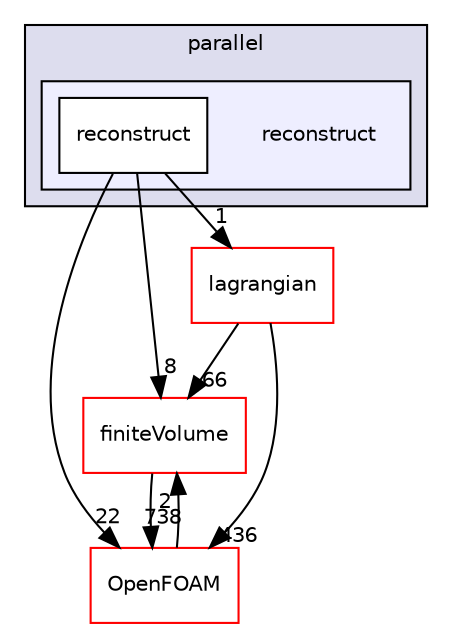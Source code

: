 digraph "src/parallel/reconstruct" {
  bgcolor=transparent;
  compound=true
  node [ fontsize="10", fontname="Helvetica"];
  edge [ labelfontsize="10", labelfontname="Helvetica"];
  subgraph clusterdir_72b2b5518d1565784443265ec6729f79 {
    graph [ bgcolor="#ddddee", pencolor="black", label="parallel" fontname="Helvetica", fontsize="10", URL="dir_72b2b5518d1565784443265ec6729f79.html"]
  subgraph clusterdir_521ea32879fff4cdc7c502a515533bf9 {
    graph [ bgcolor="#eeeeff", pencolor="black", label="" URL="dir_521ea32879fff4cdc7c502a515533bf9.html"];
    dir_521ea32879fff4cdc7c502a515533bf9 [shape=plaintext label="reconstruct"];
    dir_8ecde0336c8113967f1acbb6f1b64eef [shape=box label="reconstruct" color="black" fillcolor="white" style="filled" URL="dir_8ecde0336c8113967f1acbb6f1b64eef.html"];
  }
  }
  dir_9bd15774b555cf7259a6fa18f99fe99b [shape=box label="finiteVolume" color="red" URL="dir_9bd15774b555cf7259a6fa18f99fe99b.html"];
  dir_c5473ff19b20e6ec4dfe5c310b3778a8 [shape=box label="OpenFOAM" color="red" URL="dir_c5473ff19b20e6ec4dfe5c310b3778a8.html"];
  dir_f8c25efc4b6f6a8502a42d5af7554d23 [shape=box label="lagrangian" color="red" URL="dir_f8c25efc4b6f6a8502a42d5af7554d23.html"];
  dir_9bd15774b555cf7259a6fa18f99fe99b->dir_c5473ff19b20e6ec4dfe5c310b3778a8 [headlabel="738", labeldistance=1.5 headhref="dir_000898_001898.html"];
  dir_c5473ff19b20e6ec4dfe5c310b3778a8->dir_9bd15774b555cf7259a6fa18f99fe99b [headlabel="2", labeldistance=1.5 headhref="dir_001898_000898.html"];
  dir_8ecde0336c8113967f1acbb6f1b64eef->dir_9bd15774b555cf7259a6fa18f99fe99b [headlabel="8", labeldistance=1.5 headhref="dir_002469_000898.html"];
  dir_8ecde0336c8113967f1acbb6f1b64eef->dir_c5473ff19b20e6ec4dfe5c310b3778a8 [headlabel="22", labeldistance=1.5 headhref="dir_002469_001898.html"];
  dir_8ecde0336c8113967f1acbb6f1b64eef->dir_f8c25efc4b6f6a8502a42d5af7554d23 [headlabel="1", labeldistance=1.5 headhref="dir_002469_001366.html"];
  dir_f8c25efc4b6f6a8502a42d5af7554d23->dir_9bd15774b555cf7259a6fa18f99fe99b [headlabel="66", labeldistance=1.5 headhref="dir_001366_000898.html"];
  dir_f8c25efc4b6f6a8502a42d5af7554d23->dir_c5473ff19b20e6ec4dfe5c310b3778a8 [headlabel="436", labeldistance=1.5 headhref="dir_001366_001898.html"];
}
